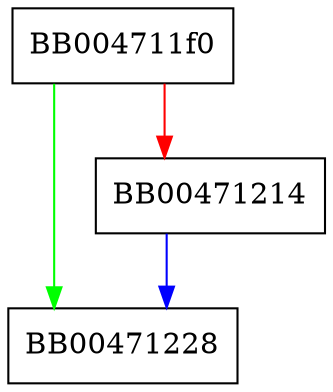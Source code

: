 digraph opt_isdir {
  node [shape="box"];
  graph [splines=ortho];
  BB004711f0 -> BB00471228 [color="green"];
  BB004711f0 -> BB00471214 [color="red"];
  BB00471214 -> BB00471228 [color="blue"];
}